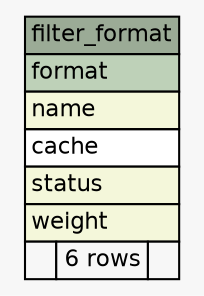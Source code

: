 // dot 2.30.1 on Mac OS X 10.8.3
// SchemaSpy rev 590
digraph "filter_format" {
  graph [
    rankdir="RL"
    bgcolor="#f7f7f7"
    nodesep="0.18"
    ranksep="0.46"
    fontname="Helvetica"
    fontsize="11"
  ];
  node [
    fontname="Helvetica"
    fontsize="11"
    shape="plaintext"
  ];
  edge [
    arrowsize="0.8"
  ];
  "filter_format" [
    label=<
    <TABLE BORDER="0" CELLBORDER="1" CELLSPACING="0" BGCOLOR="#ffffff">
      <TR><TD COLSPAN="3" BGCOLOR="#9bab96" ALIGN="CENTER">filter_format</TD></TR>
      <TR><TD PORT="format" COLSPAN="3" BGCOLOR="#bed1b8" ALIGN="LEFT">format</TD></TR>
      <TR><TD PORT="name" COLSPAN="3" BGCOLOR="#f4f7da" ALIGN="LEFT">name</TD></TR>
      <TR><TD PORT="cache" COLSPAN="3" ALIGN="LEFT">cache</TD></TR>
      <TR><TD PORT="status" COLSPAN="3" BGCOLOR="#f4f7da" ALIGN="LEFT">status</TD></TR>
      <TR><TD PORT="weight" COLSPAN="3" BGCOLOR="#f4f7da" ALIGN="LEFT">weight</TD></TR>
      <TR><TD ALIGN="LEFT" BGCOLOR="#f7f7f7">  </TD><TD ALIGN="RIGHT" BGCOLOR="#f7f7f7">6 rows</TD><TD ALIGN="RIGHT" BGCOLOR="#f7f7f7">  </TD></TR>
    </TABLE>>
    URL="tables/filter_format.html"
    tooltip="filter_format"
  ];
}
